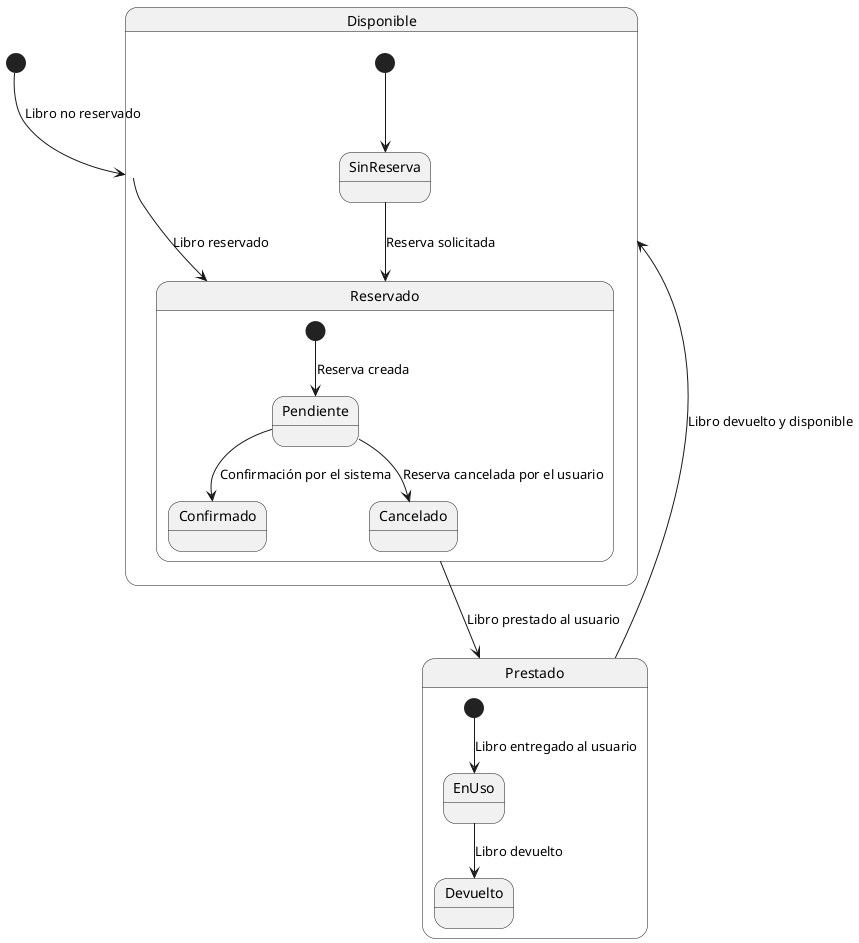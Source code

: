
@startuml
[*] --> Disponible : Libro no reservado

state Disponible {
    [*] --> SinReserva
    SinReserva --> Reservado : Reserva solicitada
}

state Reservado {
    [*] --> Pendiente : Reserva creada
    Pendiente --> Confirmado : Confirmación por el sistema
    Pendiente --> Cancelado : Reserva cancelada por el usuario
}

state Prestado {
    [*] --> EnUso : Libro entregado al usuario
    EnUso --> Devuelto : Libro devuelto
}

Disponible --> Reservado : Libro reservado
Reservado --> Prestado : Libro prestado al usuario
Prestado --> Disponible : Libro devuelto y disponible
@enduml